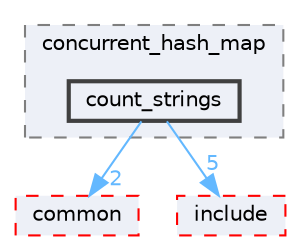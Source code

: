 digraph "external/taskflow/3rd-party/tbb/examples/concurrent_hash_map/count_strings"
{
 // LATEX_PDF_SIZE
  bgcolor="transparent";
  edge [fontname=Helvetica,fontsize=10,labelfontname=Helvetica,labelfontsize=10];
  node [fontname=Helvetica,fontsize=10,shape=box,height=0.2,width=0.4];
  compound=true
  subgraph clusterdir_d9220db523c9a70e1f2284c5a8e01b2e {
    graph [ bgcolor="#edf0f7", pencolor="grey50", label="concurrent_hash_map", fontname=Helvetica,fontsize=10 style="filled,dashed", URL="dir_d9220db523c9a70e1f2284c5a8e01b2e.html",tooltip=""]
  dir_0d51078c9390dcfa9aecfd6769acad5a [label="count_strings", fillcolor="#edf0f7", color="grey25", style="filled,bold", URL="dir_0d51078c9390dcfa9aecfd6769acad5a.html",tooltip=""];
  }
  dir_54703c436fa5ff1ab20c927331cf8a3a [label="common", fillcolor="#edf0f7", color="red", style="filled,dashed", URL="dir_54703c436fa5ff1ab20c927331cf8a3a.html",tooltip=""];
  dir_9a108c806b4257aefe6c62ce1f799fad [label="include", fillcolor="#edf0f7", color="red", style="filled,dashed", URL="dir_9a108c806b4257aefe6c62ce1f799fad.html",tooltip=""];
  dir_0d51078c9390dcfa9aecfd6769acad5a->dir_54703c436fa5ff1ab20c927331cf8a3a [headlabel="2", labeldistance=1.5 headhref="dir_000168_000148.html" href="dir_000168_000148.html" color="steelblue1" fontcolor="steelblue1"];
  dir_0d51078c9390dcfa9aecfd6769acad5a->dir_9a108c806b4257aefe6c62ce1f799fad [headlabel="5", labeldistance=1.5 headhref="dir_000168_000389.html" href="dir_000168_000389.html" color="steelblue1" fontcolor="steelblue1"];
}
